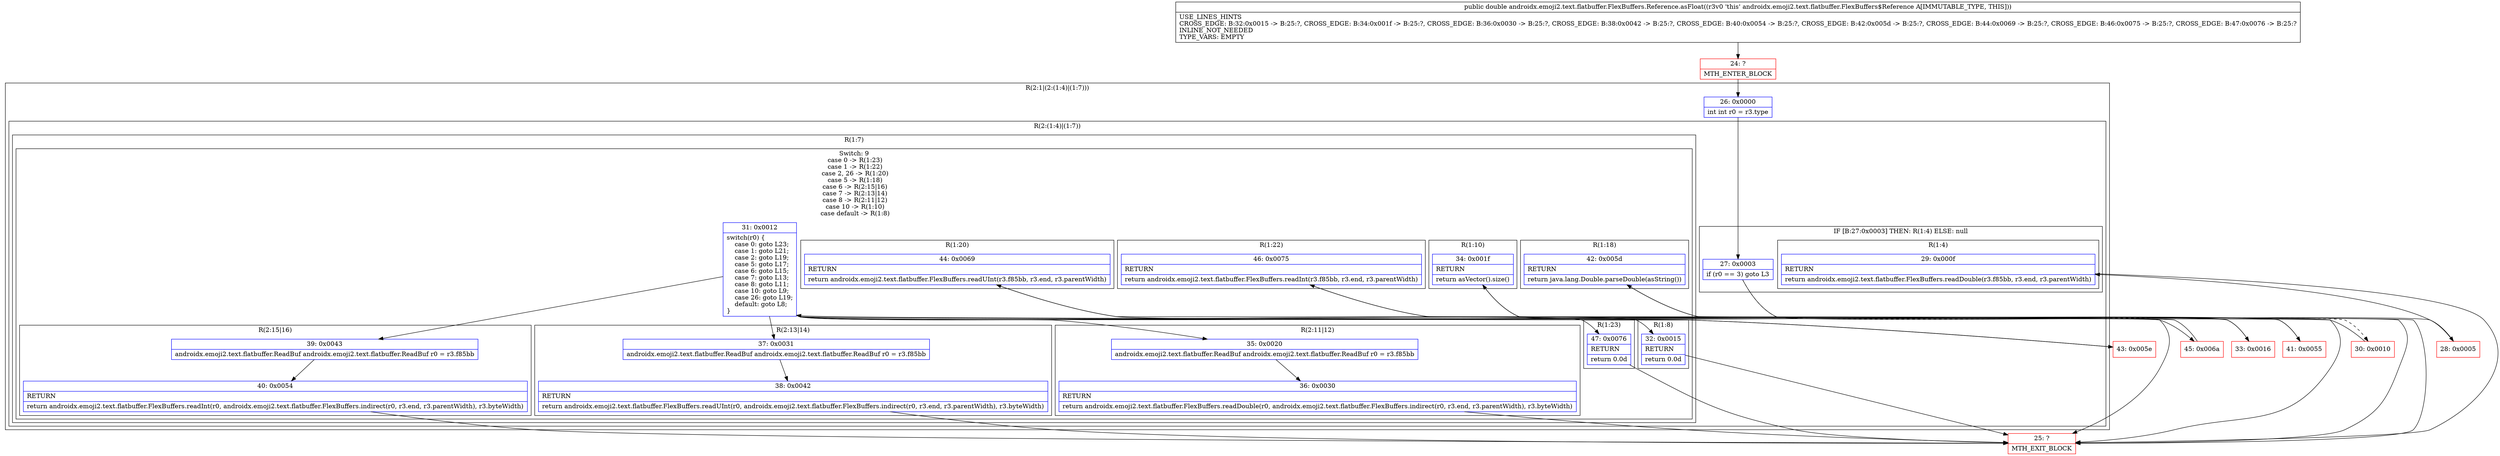 digraph "CFG forandroidx.emoji2.text.flatbuffer.FlexBuffers.Reference.asFloat()D" {
subgraph cluster_Region_2140435156 {
label = "R(2:1|(2:(1:4)|(1:7)))";
node [shape=record,color=blue];
Node_26 [shape=record,label="{26\:\ 0x0000|int int r0 = r3.type\l}"];
subgraph cluster_Region_1307286402 {
label = "R(2:(1:4)|(1:7))";
node [shape=record,color=blue];
subgraph cluster_IfRegion_212170565 {
label = "IF [B:27:0x0003] THEN: R(1:4) ELSE: null";
node [shape=record,color=blue];
Node_27 [shape=record,label="{27\:\ 0x0003|if (r0 == 3) goto L3\l}"];
subgraph cluster_Region_969210321 {
label = "R(1:4)";
node [shape=record,color=blue];
Node_29 [shape=record,label="{29\:\ 0x000f|RETURN\l|return androidx.emoji2.text.flatbuffer.FlexBuffers.readDouble(r3.f85bb, r3.end, r3.parentWidth)\l}"];
}
}
subgraph cluster_Region_767230826 {
label = "R(1:7)";
node [shape=record,color=blue];
subgraph cluster_SwitchRegion_1968959352 {
label = "Switch: 9
 case 0 -> R(1:23)
 case 1 -> R(1:22)
 case 2, 26 -> R(1:20)
 case 5 -> R(1:18)
 case 6 -> R(2:15|16)
 case 7 -> R(2:13|14)
 case 8 -> R(2:11|12)
 case 10 -> R(1:10)
 case default -> R(1:8)";
node [shape=record,color=blue];
Node_31 [shape=record,label="{31\:\ 0x0012|switch(r0) \{\l    case 0: goto L23;\l    case 1: goto L21;\l    case 2: goto L19;\l    case 5: goto L17;\l    case 6: goto L15;\l    case 7: goto L13;\l    case 8: goto L11;\l    case 10: goto L9;\l    case 26: goto L19;\l    default: goto L8;\l\}\l}"];
subgraph cluster_Region_415784718 {
label = "R(1:23)";
node [shape=record,color=blue];
Node_47 [shape=record,label="{47\:\ 0x0076|RETURN\l|return 0.0d\l}"];
}
subgraph cluster_Region_166653982 {
label = "R(1:22)";
node [shape=record,color=blue];
Node_46 [shape=record,label="{46\:\ 0x0075|RETURN\l|return androidx.emoji2.text.flatbuffer.FlexBuffers.readInt(r3.f85bb, r3.end, r3.parentWidth)\l}"];
}
subgraph cluster_Region_402299523 {
label = "R(1:20)";
node [shape=record,color=blue];
Node_44 [shape=record,label="{44\:\ 0x0069|RETURN\l|return androidx.emoji2.text.flatbuffer.FlexBuffers.readUInt(r3.f85bb, r3.end, r3.parentWidth)\l}"];
}
subgraph cluster_Region_1647278917 {
label = "R(1:18)";
node [shape=record,color=blue];
Node_42 [shape=record,label="{42\:\ 0x005d|RETURN\l|return java.lang.Double.parseDouble(asString())\l}"];
}
subgraph cluster_Region_622971682 {
label = "R(2:15|16)";
node [shape=record,color=blue];
Node_39 [shape=record,label="{39\:\ 0x0043|androidx.emoji2.text.flatbuffer.ReadBuf androidx.emoji2.text.flatbuffer.ReadBuf r0 = r3.f85bb\l}"];
Node_40 [shape=record,label="{40\:\ 0x0054|RETURN\l|return androidx.emoji2.text.flatbuffer.FlexBuffers.readInt(r0, androidx.emoji2.text.flatbuffer.FlexBuffers.indirect(r0, r3.end, r3.parentWidth), r3.byteWidth)\l}"];
}
subgraph cluster_Region_2046758784 {
label = "R(2:13|14)";
node [shape=record,color=blue];
Node_37 [shape=record,label="{37\:\ 0x0031|androidx.emoji2.text.flatbuffer.ReadBuf androidx.emoji2.text.flatbuffer.ReadBuf r0 = r3.f85bb\l}"];
Node_38 [shape=record,label="{38\:\ 0x0042|RETURN\l|return androidx.emoji2.text.flatbuffer.FlexBuffers.readUInt(r0, androidx.emoji2.text.flatbuffer.FlexBuffers.indirect(r0, r3.end, r3.parentWidth), r3.byteWidth)\l}"];
}
subgraph cluster_Region_1590116517 {
label = "R(2:11|12)";
node [shape=record,color=blue];
Node_35 [shape=record,label="{35\:\ 0x0020|androidx.emoji2.text.flatbuffer.ReadBuf androidx.emoji2.text.flatbuffer.ReadBuf r0 = r3.f85bb\l}"];
Node_36 [shape=record,label="{36\:\ 0x0030|RETURN\l|return androidx.emoji2.text.flatbuffer.FlexBuffers.readDouble(r0, androidx.emoji2.text.flatbuffer.FlexBuffers.indirect(r0, r3.end, r3.parentWidth), r3.byteWidth)\l}"];
}
subgraph cluster_Region_952465441 {
label = "R(1:10)";
node [shape=record,color=blue];
Node_34 [shape=record,label="{34\:\ 0x001f|RETURN\l|return asVector().size()\l}"];
}
subgraph cluster_Region_1179980071 {
label = "R(1:8)";
node [shape=record,color=blue];
Node_32 [shape=record,label="{32\:\ 0x0015|RETURN\l|return 0.0d\l}"];
}
}
}
}
}
Node_24 [shape=record,color=red,label="{24\:\ ?|MTH_ENTER_BLOCK\l}"];
Node_28 [shape=record,color=red,label="{28\:\ 0x0005}"];
Node_25 [shape=record,color=red,label="{25\:\ ?|MTH_EXIT_BLOCK\l}"];
Node_30 [shape=record,color=red,label="{30\:\ 0x0010}"];
Node_33 [shape=record,color=red,label="{33\:\ 0x0016}"];
Node_41 [shape=record,color=red,label="{41\:\ 0x0055}"];
Node_43 [shape=record,color=red,label="{43\:\ 0x005e}"];
Node_45 [shape=record,color=red,label="{45\:\ 0x006a}"];
MethodNode[shape=record,label="{public double androidx.emoji2.text.flatbuffer.FlexBuffers.Reference.asFloat((r3v0 'this' androidx.emoji2.text.flatbuffer.FlexBuffers$Reference A[IMMUTABLE_TYPE, THIS]))  | USE_LINES_HINTS\lCROSS_EDGE: B:32:0x0015 \-\> B:25:?, CROSS_EDGE: B:34:0x001f \-\> B:25:?, CROSS_EDGE: B:36:0x0030 \-\> B:25:?, CROSS_EDGE: B:38:0x0042 \-\> B:25:?, CROSS_EDGE: B:40:0x0054 \-\> B:25:?, CROSS_EDGE: B:42:0x005d \-\> B:25:?, CROSS_EDGE: B:44:0x0069 \-\> B:25:?, CROSS_EDGE: B:46:0x0075 \-\> B:25:?, CROSS_EDGE: B:47:0x0076 \-\> B:25:?\lINLINE_NOT_NEEDED\lTYPE_VARS: EMPTY\l}"];
MethodNode -> Node_24;Node_26 -> Node_27;
Node_27 -> Node_28;
Node_27 -> Node_30[style=dashed];
Node_29 -> Node_25;
Node_31 -> Node_32;
Node_31 -> Node_33;
Node_31 -> Node_35;
Node_31 -> Node_37;
Node_31 -> Node_39;
Node_31 -> Node_41;
Node_31 -> Node_43;
Node_31 -> Node_45;
Node_31 -> Node_47;
Node_47 -> Node_25;
Node_46 -> Node_25;
Node_44 -> Node_25;
Node_42 -> Node_25;
Node_39 -> Node_40;
Node_40 -> Node_25;
Node_37 -> Node_38;
Node_38 -> Node_25;
Node_35 -> Node_36;
Node_36 -> Node_25;
Node_34 -> Node_25;
Node_32 -> Node_25;
Node_24 -> Node_26;
Node_28 -> Node_29;
Node_30 -> Node_31;
Node_33 -> Node_34;
Node_41 -> Node_42;
Node_43 -> Node_44;
Node_45 -> Node_46;
}


